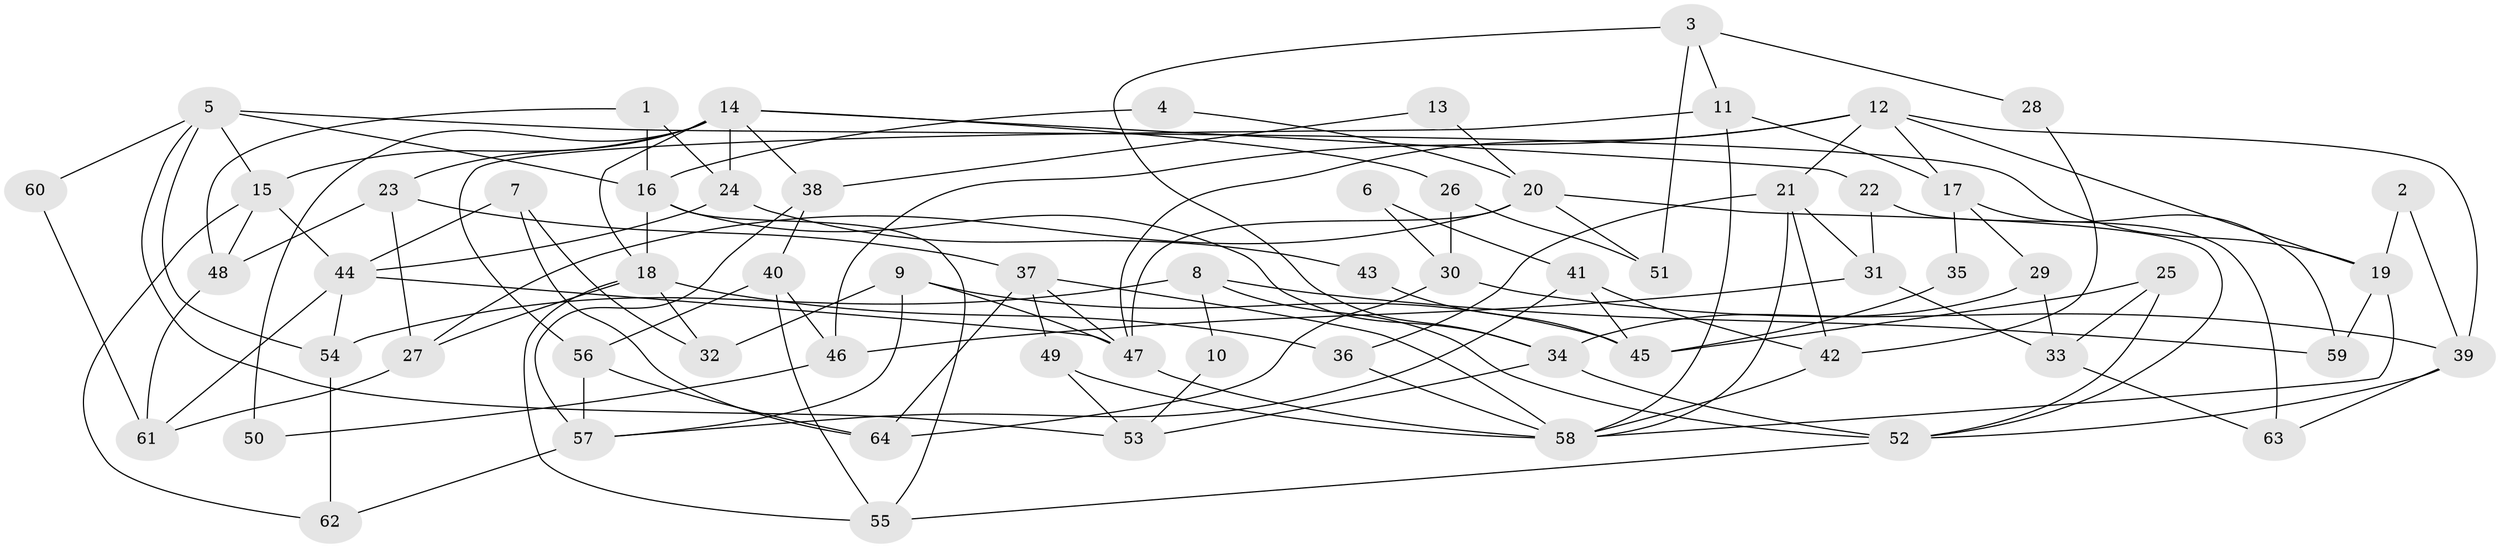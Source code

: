 // coarse degree distribution, {2: 0.09375, 6: 0.09375, 9: 0.125, 8: 0.03125, 5: 0.1875, 4: 0.3125, 7: 0.09375, 3: 0.03125, 10: 0.03125}
// Generated by graph-tools (version 1.1) at 2025/37/03/04/25 23:37:15]
// undirected, 64 vertices, 128 edges
graph export_dot {
  node [color=gray90,style=filled];
  1;
  2;
  3;
  4;
  5;
  6;
  7;
  8;
  9;
  10;
  11;
  12;
  13;
  14;
  15;
  16;
  17;
  18;
  19;
  20;
  21;
  22;
  23;
  24;
  25;
  26;
  27;
  28;
  29;
  30;
  31;
  32;
  33;
  34;
  35;
  36;
  37;
  38;
  39;
  40;
  41;
  42;
  43;
  44;
  45;
  46;
  47;
  48;
  49;
  50;
  51;
  52;
  53;
  54;
  55;
  56;
  57;
  58;
  59;
  60;
  61;
  62;
  63;
  64;
  1 -- 16;
  1 -- 24;
  1 -- 48;
  2 -- 39;
  2 -- 19;
  3 -- 51;
  3 -- 34;
  3 -- 11;
  3 -- 28;
  4 -- 20;
  4 -- 16;
  5 -- 15;
  5 -- 16;
  5 -- 19;
  5 -- 53;
  5 -- 54;
  5 -- 60;
  6 -- 30;
  6 -- 41;
  7 -- 44;
  7 -- 64;
  7 -- 32;
  8 -- 52;
  8 -- 54;
  8 -- 10;
  8 -- 59;
  9 -- 57;
  9 -- 47;
  9 -- 32;
  9 -- 45;
  10 -- 53;
  11 -- 58;
  11 -- 17;
  11 -- 56;
  12 -- 19;
  12 -- 21;
  12 -- 17;
  12 -- 39;
  12 -- 46;
  12 -- 47;
  13 -- 38;
  13 -- 20;
  14 -- 23;
  14 -- 15;
  14 -- 18;
  14 -- 22;
  14 -- 24;
  14 -- 26;
  14 -- 38;
  14 -- 50;
  15 -- 44;
  15 -- 62;
  15 -- 48;
  16 -- 34;
  16 -- 18;
  16 -- 55;
  17 -- 29;
  17 -- 35;
  17 -- 59;
  18 -- 32;
  18 -- 27;
  18 -- 36;
  18 -- 55;
  19 -- 59;
  19 -- 58;
  20 -- 47;
  20 -- 52;
  20 -- 27;
  20 -- 51;
  21 -- 58;
  21 -- 36;
  21 -- 31;
  21 -- 42;
  22 -- 31;
  22 -- 63;
  23 -- 48;
  23 -- 27;
  23 -- 37;
  24 -- 44;
  24 -- 43;
  25 -- 33;
  25 -- 52;
  25 -- 45;
  26 -- 30;
  26 -- 51;
  27 -- 61;
  28 -- 42;
  29 -- 34;
  29 -- 33;
  30 -- 39;
  30 -- 64;
  31 -- 46;
  31 -- 33;
  33 -- 63;
  34 -- 52;
  34 -- 53;
  35 -- 45;
  36 -- 58;
  37 -- 47;
  37 -- 49;
  37 -- 58;
  37 -- 64;
  38 -- 57;
  38 -- 40;
  39 -- 63;
  39 -- 52;
  40 -- 55;
  40 -- 46;
  40 -- 56;
  41 -- 42;
  41 -- 45;
  41 -- 57;
  42 -- 58;
  43 -- 45;
  44 -- 61;
  44 -- 47;
  44 -- 54;
  46 -- 50;
  47 -- 58;
  48 -- 61;
  49 -- 58;
  49 -- 53;
  52 -- 55;
  54 -- 62;
  56 -- 57;
  56 -- 64;
  57 -- 62;
  60 -- 61;
}
